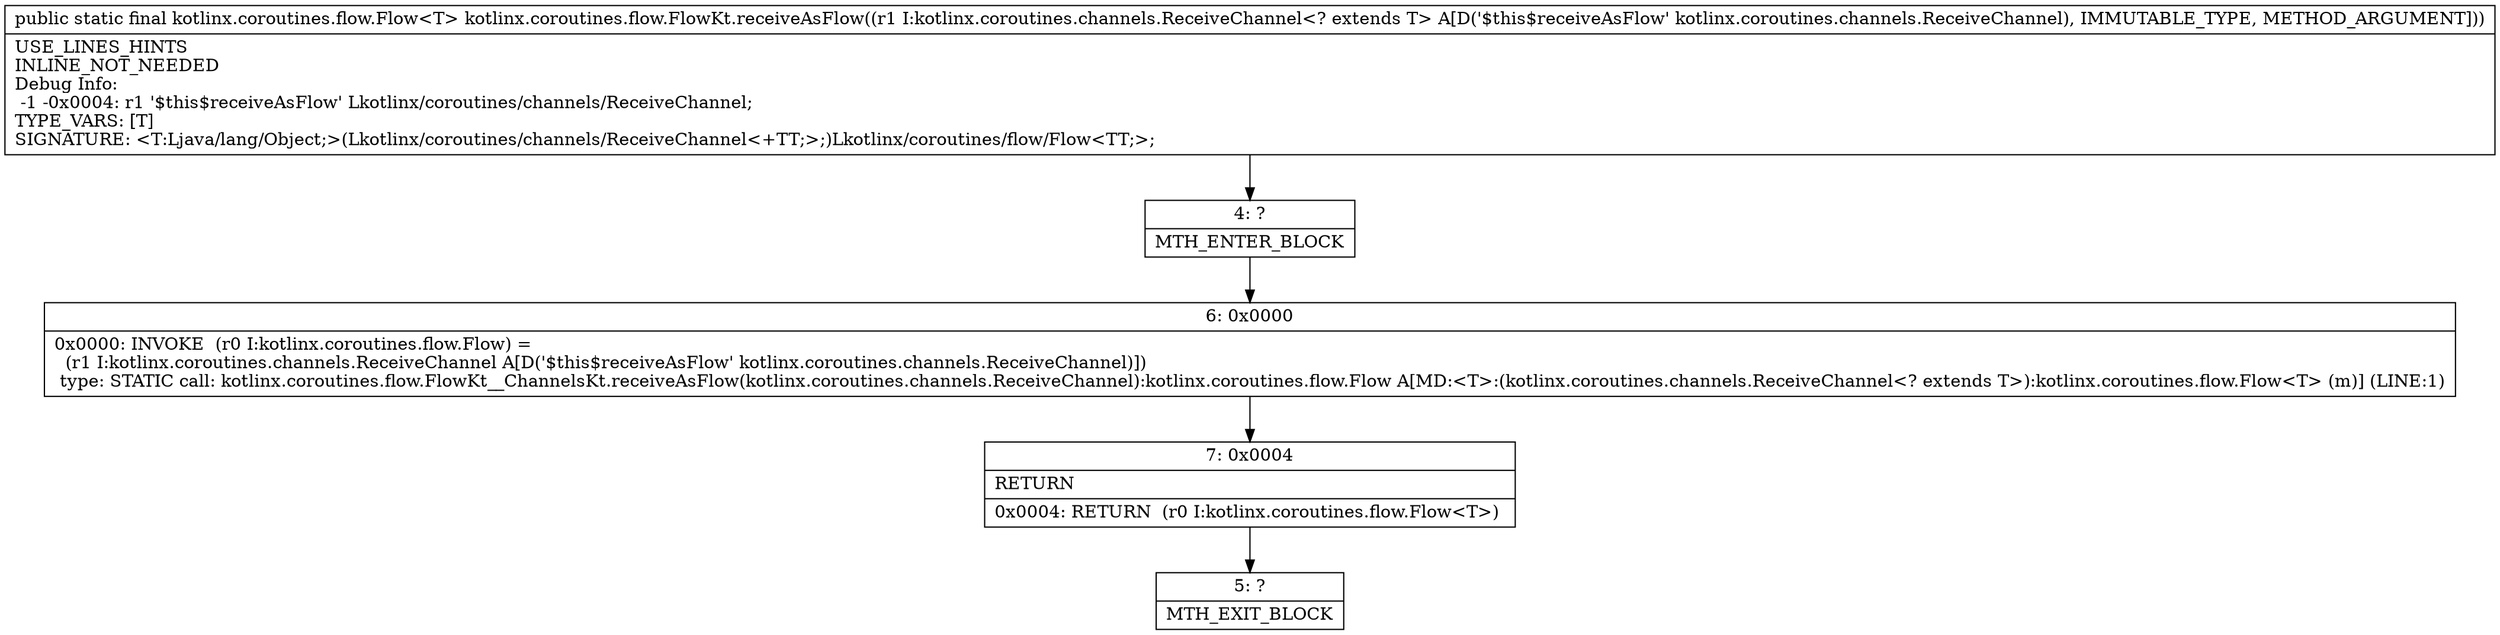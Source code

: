 digraph "CFG forkotlinx.coroutines.flow.FlowKt.receiveAsFlow(Lkotlinx\/coroutines\/channels\/ReceiveChannel;)Lkotlinx\/coroutines\/flow\/Flow;" {
Node_4 [shape=record,label="{4\:\ ?|MTH_ENTER_BLOCK\l}"];
Node_6 [shape=record,label="{6\:\ 0x0000|0x0000: INVOKE  (r0 I:kotlinx.coroutines.flow.Flow) = \l  (r1 I:kotlinx.coroutines.channels.ReceiveChannel A[D('$this$receiveAsFlow' kotlinx.coroutines.channels.ReceiveChannel)])\l type: STATIC call: kotlinx.coroutines.flow.FlowKt__ChannelsKt.receiveAsFlow(kotlinx.coroutines.channels.ReceiveChannel):kotlinx.coroutines.flow.Flow A[MD:\<T\>:(kotlinx.coroutines.channels.ReceiveChannel\<? extends T\>):kotlinx.coroutines.flow.Flow\<T\> (m)] (LINE:1)\l}"];
Node_7 [shape=record,label="{7\:\ 0x0004|RETURN\l|0x0004: RETURN  (r0 I:kotlinx.coroutines.flow.Flow\<T\>) \l}"];
Node_5 [shape=record,label="{5\:\ ?|MTH_EXIT_BLOCK\l}"];
MethodNode[shape=record,label="{public static final kotlinx.coroutines.flow.Flow\<T\> kotlinx.coroutines.flow.FlowKt.receiveAsFlow((r1 I:kotlinx.coroutines.channels.ReceiveChannel\<? extends T\> A[D('$this$receiveAsFlow' kotlinx.coroutines.channels.ReceiveChannel), IMMUTABLE_TYPE, METHOD_ARGUMENT]))  | USE_LINES_HINTS\lINLINE_NOT_NEEDED\lDebug Info:\l  \-1 \-0x0004: r1 '$this$receiveAsFlow' Lkotlinx\/coroutines\/channels\/ReceiveChannel;\lTYPE_VARS: [T]\lSIGNATURE: \<T:Ljava\/lang\/Object;\>(Lkotlinx\/coroutines\/channels\/ReceiveChannel\<+TT;\>;)Lkotlinx\/coroutines\/flow\/Flow\<TT;\>;\l}"];
MethodNode -> Node_4;Node_4 -> Node_6;
Node_6 -> Node_7;
Node_7 -> Node_5;
}


